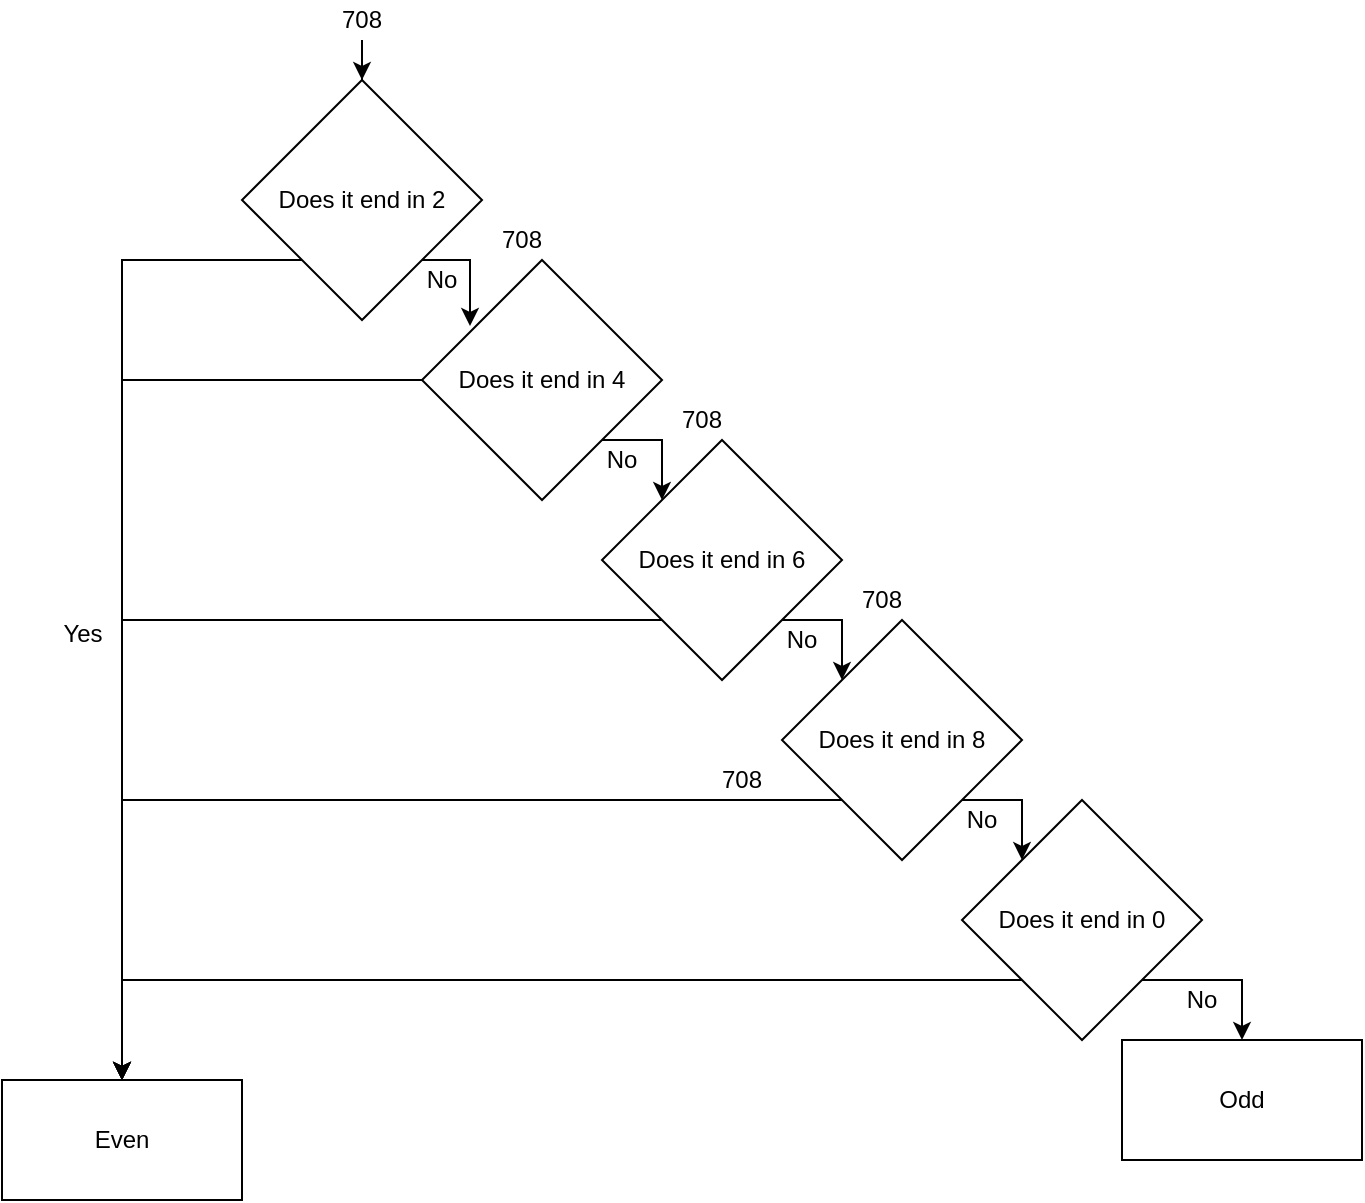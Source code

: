 <mxfile version="12.4.3" type="device" pages="1"><diagram id="O-vcFq_FLeTiHTI_UZRH" name="Page-1"><mxGraphModel dx="460" dy="731" grid="1" gridSize="10" guides="1" tooltips="1" connect="1" arrows="1" fold="1" page="1" pageScale="1" pageWidth="850" pageHeight="1100" math="0" shadow="0"><root><mxCell id="0"/><mxCell id="1" parent="0"/><mxCell id="hlge0vg15Mhml-hjLo4w-8" style="edgeStyle=orthogonalEdgeStyle;rounded=0;orthogonalLoop=1;jettySize=auto;html=1;exitX=0.5;exitY=1;exitDx=0;exitDy=0;" parent="1" source="hlge0vg15Mhml-hjLo4w-2" target="hlge0vg15Mhml-hjLo4w-7" edge="1"><mxGeometry relative="1" as="geometry"/></mxCell><mxCell id="hlge0vg15Mhml-hjLo4w-2" value="708" style="text;html=1;strokeColor=none;fillColor=none;align=center;verticalAlign=middle;whiteSpace=wrap;rounded=0;" parent="1" vertex="1"><mxGeometry x="280" y="40" width="40" height="20" as="geometry"/></mxCell><mxCell id="hlge0vg15Mhml-hjLo4w-10" style="edgeStyle=orthogonalEdgeStyle;rounded=0;orthogonalLoop=1;jettySize=auto;html=1;exitX=0;exitY=1;exitDx=0;exitDy=0;entryX=0.5;entryY=0;entryDx=0;entryDy=0;" parent="1" source="hlge0vg15Mhml-hjLo4w-7" target="hlge0vg15Mhml-hjLo4w-9" edge="1"><mxGeometry relative="1" as="geometry"><Array as="points"><mxPoint x="180" y="170"/></Array></mxGeometry></mxCell><mxCell id="hlge0vg15Mhml-hjLo4w-13" value="&lt;div&gt;Yes&lt;/div&gt;" style="text;html=1;align=center;verticalAlign=middle;resizable=0;points=[];;labelBackgroundColor=#ffffff;" parent="hlge0vg15Mhml-hjLo4w-10" vertex="1" connectable="0"><mxGeometry x="-0.189" y="-29" relative="1" as="geometry"><mxPoint x="9" y="74" as="offset"/></mxGeometry></mxCell><mxCell id="hlge0vg15Mhml-hjLo4w-18" style="edgeStyle=orthogonalEdgeStyle;rounded=0;orthogonalLoop=1;jettySize=auto;html=1;exitX=1;exitY=1;exitDx=0;exitDy=0;entryX=0.2;entryY=0.275;entryDx=0;entryDy=0;entryPerimeter=0;" parent="1" source="hlge0vg15Mhml-hjLo4w-7" target="hlge0vg15Mhml-hjLo4w-15" edge="1"><mxGeometry relative="1" as="geometry"><Array as="points"><mxPoint x="354" y="170"/></Array></mxGeometry></mxCell><mxCell id="hlge0vg15Mhml-hjLo4w-7" value="Does it end in 2" style="rhombus;whiteSpace=wrap;html=1;" parent="1" vertex="1"><mxGeometry x="240" y="80" width="120" height="120" as="geometry"/></mxCell><mxCell id="hlge0vg15Mhml-hjLo4w-9" value="Even" style="rounded=0;whiteSpace=wrap;html=1;" parent="1" vertex="1"><mxGeometry x="120" y="580" width="120" height="60" as="geometry"/></mxCell><mxCell id="hlge0vg15Mhml-hjLo4w-12" value="Odd" style="rounded=0;whiteSpace=wrap;html=1;" parent="1" vertex="1"><mxGeometry x="680" y="560" width="120" height="60" as="geometry"/></mxCell><mxCell id="hlge0vg15Mhml-hjLo4w-16" style="edgeStyle=orthogonalEdgeStyle;rounded=0;orthogonalLoop=1;jettySize=auto;html=1;exitX=0;exitY=0.5;exitDx=0;exitDy=0;entryX=0.5;entryY=0;entryDx=0;entryDy=0;" parent="1" source="hlge0vg15Mhml-hjLo4w-15" target="hlge0vg15Mhml-hjLo4w-9" edge="1"><mxGeometry relative="1" as="geometry"/></mxCell><mxCell id="hlge0vg15Mhml-hjLo4w-21" style="edgeStyle=orthogonalEdgeStyle;rounded=0;orthogonalLoop=1;jettySize=auto;html=1;exitX=1;exitY=1;exitDx=0;exitDy=0;entryX=0;entryY=0;entryDx=0;entryDy=0;" parent="1" source="hlge0vg15Mhml-hjLo4w-15" target="hlge0vg15Mhml-hjLo4w-19" edge="1"><mxGeometry relative="1" as="geometry"><Array as="points"><mxPoint x="450" y="260"/></Array></mxGeometry></mxCell><mxCell id="hlge0vg15Mhml-hjLo4w-15" value="Does it end in 4" style="rhombus;whiteSpace=wrap;html=1;" parent="1" vertex="1"><mxGeometry x="330" y="170" width="120" height="120" as="geometry"/></mxCell><mxCell id="hlge0vg15Mhml-hjLo4w-20" style="edgeStyle=orthogonalEdgeStyle;rounded=0;orthogonalLoop=1;jettySize=auto;html=1;exitX=0;exitY=1;exitDx=0;exitDy=0;entryX=0.5;entryY=0;entryDx=0;entryDy=0;" parent="1" source="hlge0vg15Mhml-hjLo4w-19" target="hlge0vg15Mhml-hjLo4w-9" edge="1"><mxGeometry relative="1" as="geometry"/></mxCell><mxCell id="hlge0vg15Mhml-hjLo4w-24" style="edgeStyle=orthogonalEdgeStyle;rounded=0;orthogonalLoop=1;jettySize=auto;html=1;exitX=1;exitY=1;exitDx=0;exitDy=0;entryX=0;entryY=0;entryDx=0;entryDy=0;" parent="1" source="hlge0vg15Mhml-hjLo4w-19" target="hlge0vg15Mhml-hjLo4w-22" edge="1"><mxGeometry relative="1" as="geometry"><Array as="points"><mxPoint x="540" y="350"/></Array></mxGeometry></mxCell><mxCell id="hlge0vg15Mhml-hjLo4w-19" value="Does it end in 6" style="rhombus;whiteSpace=wrap;html=1;" parent="1" vertex="1"><mxGeometry x="420" y="260" width="120" height="120" as="geometry"/></mxCell><mxCell id="hlge0vg15Mhml-hjLo4w-23" style="edgeStyle=orthogonalEdgeStyle;rounded=0;orthogonalLoop=1;jettySize=auto;html=1;exitX=0;exitY=1;exitDx=0;exitDy=0;entryX=0.5;entryY=0;entryDx=0;entryDy=0;" parent="1" source="hlge0vg15Mhml-hjLo4w-22" target="hlge0vg15Mhml-hjLo4w-9" edge="1"><mxGeometry relative="1" as="geometry"/></mxCell><mxCell id="hlge0vg15Mhml-hjLo4w-26" style="edgeStyle=orthogonalEdgeStyle;rounded=0;orthogonalLoop=1;jettySize=auto;html=1;exitX=1;exitY=1;exitDx=0;exitDy=0;entryX=0;entryY=0;entryDx=0;entryDy=0;" parent="1" source="hlge0vg15Mhml-hjLo4w-22" target="hlge0vg15Mhml-hjLo4w-25" edge="1"><mxGeometry relative="1" as="geometry"><Array as="points"><mxPoint x="630" y="440"/></Array></mxGeometry></mxCell><mxCell id="hlge0vg15Mhml-hjLo4w-22" value="Does it end in 8" style="rhombus;whiteSpace=wrap;html=1;" parent="1" vertex="1"><mxGeometry x="510" y="350" width="120" height="120" as="geometry"/></mxCell><mxCell id="hlge0vg15Mhml-hjLo4w-27" style="edgeStyle=orthogonalEdgeStyle;rounded=0;orthogonalLoop=1;jettySize=auto;html=1;exitX=0;exitY=1;exitDx=0;exitDy=0;entryX=0.5;entryY=0;entryDx=0;entryDy=0;" parent="1" source="hlge0vg15Mhml-hjLo4w-25" target="hlge0vg15Mhml-hjLo4w-9" edge="1"><mxGeometry relative="1" as="geometry"/></mxCell><mxCell id="hlge0vg15Mhml-hjLo4w-28" style="edgeStyle=orthogonalEdgeStyle;rounded=0;orthogonalLoop=1;jettySize=auto;html=1;exitX=1;exitY=1;exitDx=0;exitDy=0;" parent="1" source="hlge0vg15Mhml-hjLo4w-25" target="hlge0vg15Mhml-hjLo4w-12" edge="1"><mxGeometry relative="1" as="geometry"><Array as="points"><mxPoint x="740" y="530"/></Array></mxGeometry></mxCell><mxCell id="hlge0vg15Mhml-hjLo4w-25" value="Does it end in 0" style="rhombus;whiteSpace=wrap;html=1;" parent="1" vertex="1"><mxGeometry x="600" y="440" width="120" height="120" as="geometry"/></mxCell><mxCell id="hlge0vg15Mhml-hjLo4w-32" value="&lt;div&gt;No&lt;/div&gt;" style="text;html=1;strokeColor=none;fillColor=none;align=center;verticalAlign=middle;whiteSpace=wrap;rounded=0;" parent="1" vertex="1"><mxGeometry x="320" y="170" width="40" height="20" as="geometry"/></mxCell><mxCell id="hlge0vg15Mhml-hjLo4w-33" value="&lt;div&gt;No&lt;/div&gt;" style="text;html=1;strokeColor=none;fillColor=none;align=center;verticalAlign=middle;whiteSpace=wrap;rounded=0;" parent="1" vertex="1"><mxGeometry x="410" y="260" width="40" height="20" as="geometry"/></mxCell><mxCell id="hlge0vg15Mhml-hjLo4w-34" value="&lt;div&gt;No&lt;/div&gt;" style="text;html=1;strokeColor=none;fillColor=none;align=center;verticalAlign=middle;whiteSpace=wrap;rounded=0;" parent="1" vertex="1"><mxGeometry x="500" y="350" width="40" height="20" as="geometry"/></mxCell><mxCell id="hlge0vg15Mhml-hjLo4w-35" value="&lt;div&gt;No&lt;/div&gt;" style="text;html=1;strokeColor=none;fillColor=none;align=center;verticalAlign=middle;whiteSpace=wrap;rounded=0;" parent="1" vertex="1"><mxGeometry x="590" y="440" width="40" height="20" as="geometry"/></mxCell><mxCell id="hlge0vg15Mhml-hjLo4w-36" value="&lt;div&gt;No&lt;/div&gt;" style="text;html=1;strokeColor=none;fillColor=none;align=center;verticalAlign=middle;whiteSpace=wrap;rounded=0;" parent="1" vertex="1"><mxGeometry x="700" y="530" width="40" height="20" as="geometry"/></mxCell><mxCell id="hlge0vg15Mhml-hjLo4w-39" value="708" style="text;html=1;strokeColor=none;fillColor=none;align=center;verticalAlign=middle;whiteSpace=wrap;rounded=0;" parent="1" vertex="1"><mxGeometry x="360" y="150" width="40" height="20" as="geometry"/></mxCell><mxCell id="hlge0vg15Mhml-hjLo4w-40" value="708" style="text;html=1;strokeColor=none;fillColor=none;align=center;verticalAlign=middle;whiteSpace=wrap;rounded=0;" parent="1" vertex="1"><mxGeometry x="450" y="240" width="40" height="20" as="geometry"/></mxCell><mxCell id="hlge0vg15Mhml-hjLo4w-41" value="708" style="text;html=1;strokeColor=none;fillColor=none;align=center;verticalAlign=middle;whiteSpace=wrap;rounded=0;" parent="1" vertex="1"><mxGeometry x="540" y="330" width="40" height="20" as="geometry"/></mxCell><mxCell id="hlge0vg15Mhml-hjLo4w-43" value="708" style="text;html=1;strokeColor=none;fillColor=none;align=center;verticalAlign=middle;whiteSpace=wrap;rounded=0;" parent="1" vertex="1"><mxGeometry x="470" y="420" width="40" height="20" as="geometry"/></mxCell></root></mxGraphModel></diagram></mxfile>